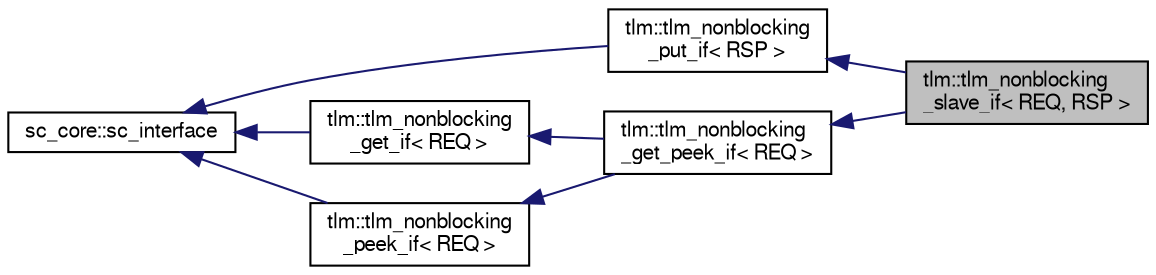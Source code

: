 digraph "tlm::tlm_nonblocking_slave_if&lt; REQ, RSP &gt;"
{
  edge [fontname="FreeSans",fontsize="10",labelfontname="FreeSans",labelfontsize="10"];
  node [fontname="FreeSans",fontsize="10",shape=record];
  rankdir="LR";
  Node8 [label="tlm::tlm_nonblocking\l_slave_if\< REQ, RSP \>",height=0.2,width=0.4,color="black", fillcolor="grey75", style="filled", fontcolor="black"];
  Node9 -> Node8 [dir="back",color="midnightblue",fontsize="10",style="solid",fontname="FreeSans"];
  Node9 [label="tlm::tlm_nonblocking\l_put_if\< RSP \>",height=0.2,width=0.4,color="black", fillcolor="white", style="filled",URL="$a02287.html"];
  Node10 -> Node9 [dir="back",color="midnightblue",fontsize="10",style="solid",fontname="FreeSans"];
  Node10 [label="sc_core::sc_interface",height=0.2,width=0.4,color="black", fillcolor="white", style="filled",URL="/mnt/c/Users/fangk/Documents/hdl-playground/lib/systemc-2.3.3/objdir/docs/sysc/doxygen/systemc.tag$a01196.html"];
  Node11 -> Node8 [dir="back",color="midnightblue",fontsize="10",style="solid",fontname="FreeSans"];
  Node11 [label="tlm::tlm_nonblocking\l_get_peek_if\< REQ \>",height=0.2,width=0.4,color="black", fillcolor="white", style="filled",URL="$a02315.html"];
  Node12 -> Node11 [dir="back",color="midnightblue",fontsize="10",style="solid",fontname="FreeSans"];
  Node12 [label="tlm::tlm_nonblocking\l_get_if\< REQ \>",height=0.2,width=0.4,color="black", fillcolor="white", style="filled",URL="$a02283.html"];
  Node10 -> Node12 [dir="back",color="midnightblue",fontsize="10",style="solid",fontname="FreeSans"];
  Node13 -> Node11 [dir="back",color="midnightblue",fontsize="10",style="solid",fontname="FreeSans"];
  Node13 [label="tlm::tlm_nonblocking\l_peek_if\< REQ \>",height=0.2,width=0.4,color="black", fillcolor="white", style="filled",URL="$a02303.html"];
  Node10 -> Node13 [dir="back",color="midnightblue",fontsize="10",style="solid",fontname="FreeSans"];
}
